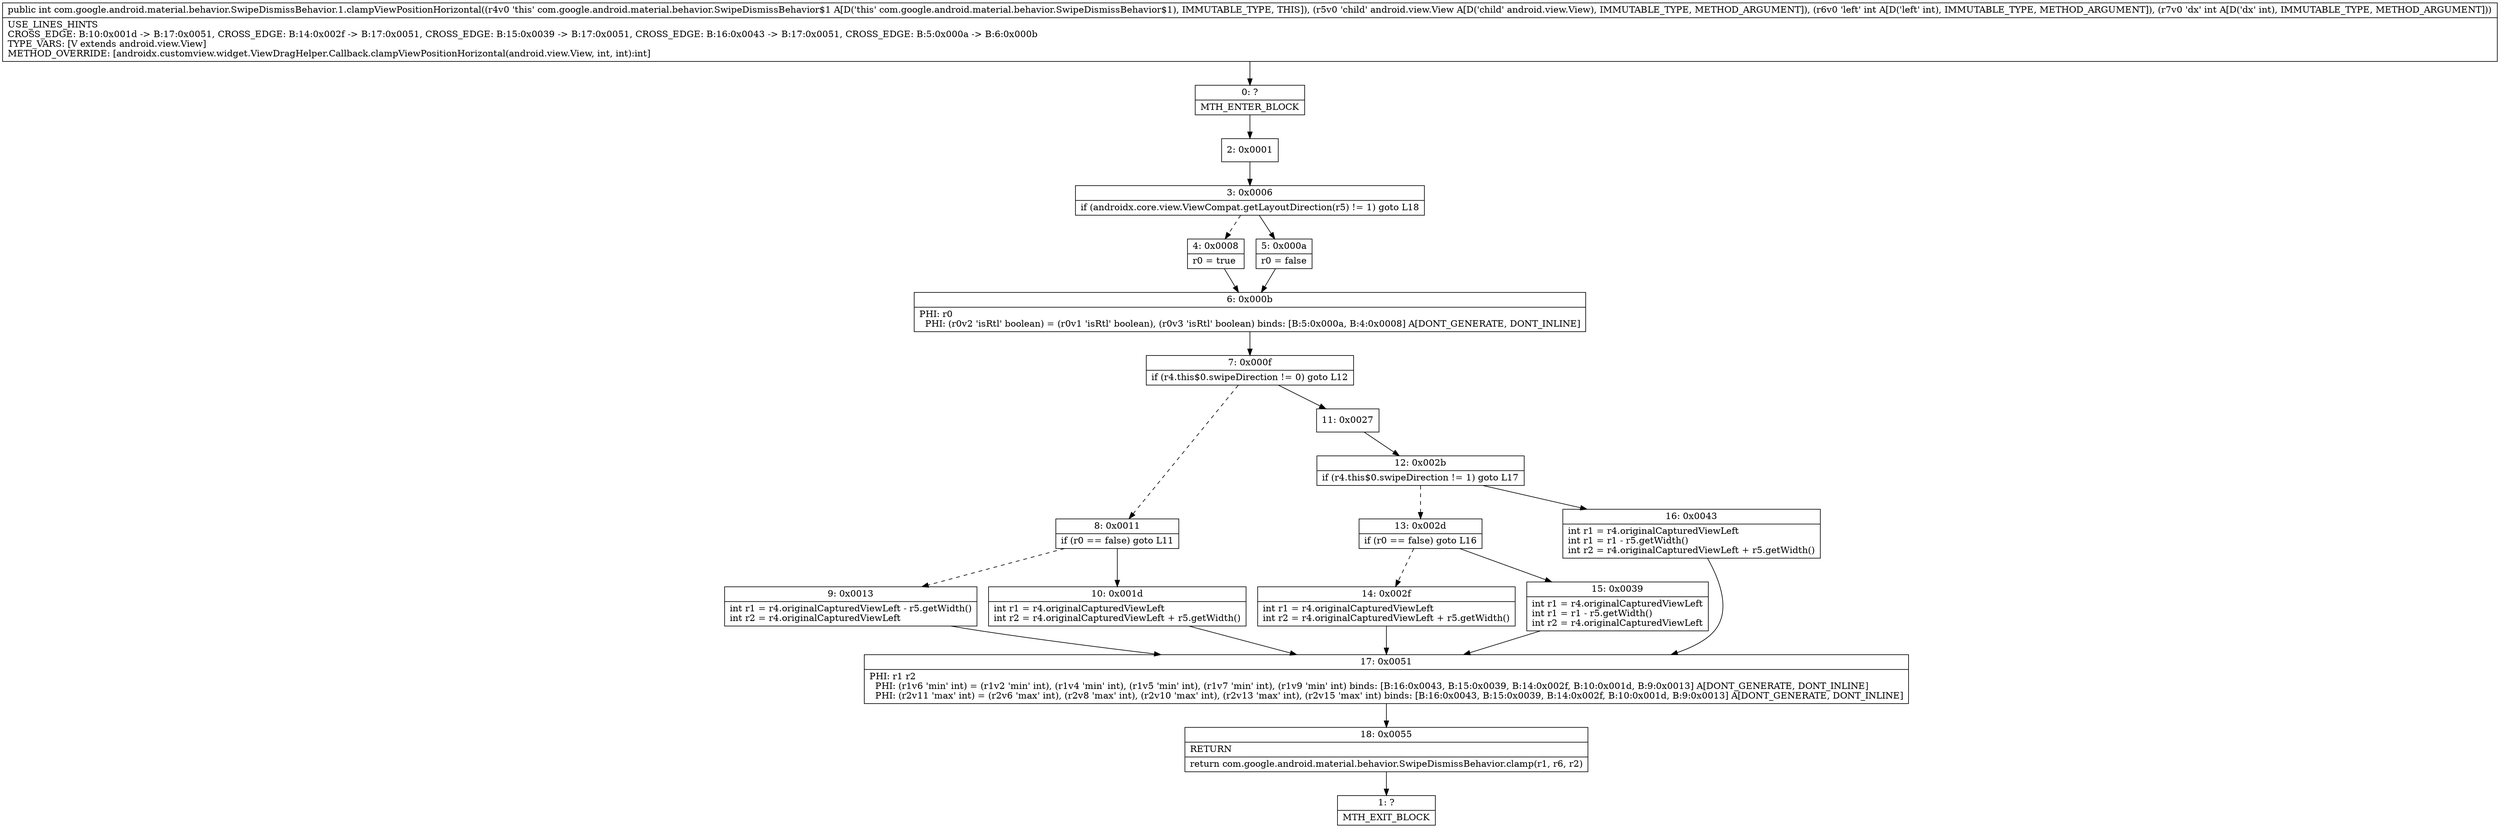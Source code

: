 digraph "CFG forcom.google.android.material.behavior.SwipeDismissBehavior.1.clampViewPositionHorizontal(Landroid\/view\/View;II)I" {
Node_0 [shape=record,label="{0\:\ ?|MTH_ENTER_BLOCK\l}"];
Node_2 [shape=record,label="{2\:\ 0x0001}"];
Node_3 [shape=record,label="{3\:\ 0x0006|if (androidx.core.view.ViewCompat.getLayoutDirection(r5) != 1) goto L18\l}"];
Node_4 [shape=record,label="{4\:\ 0x0008|r0 = true\l}"];
Node_6 [shape=record,label="{6\:\ 0x000b|PHI: r0 \l  PHI: (r0v2 'isRtl' boolean) = (r0v1 'isRtl' boolean), (r0v3 'isRtl' boolean) binds: [B:5:0x000a, B:4:0x0008] A[DONT_GENERATE, DONT_INLINE]\l}"];
Node_7 [shape=record,label="{7\:\ 0x000f|if (r4.this$0.swipeDirection != 0) goto L12\l}"];
Node_8 [shape=record,label="{8\:\ 0x0011|if (r0 == false) goto L11\l}"];
Node_9 [shape=record,label="{9\:\ 0x0013|int r1 = r4.originalCapturedViewLeft \- r5.getWidth()\lint r2 = r4.originalCapturedViewLeft\l}"];
Node_17 [shape=record,label="{17\:\ 0x0051|PHI: r1 r2 \l  PHI: (r1v6 'min' int) = (r1v2 'min' int), (r1v4 'min' int), (r1v5 'min' int), (r1v7 'min' int), (r1v9 'min' int) binds: [B:16:0x0043, B:15:0x0039, B:14:0x002f, B:10:0x001d, B:9:0x0013] A[DONT_GENERATE, DONT_INLINE]\l  PHI: (r2v11 'max' int) = (r2v6 'max' int), (r2v8 'max' int), (r2v10 'max' int), (r2v13 'max' int), (r2v15 'max' int) binds: [B:16:0x0043, B:15:0x0039, B:14:0x002f, B:10:0x001d, B:9:0x0013] A[DONT_GENERATE, DONT_INLINE]\l}"];
Node_18 [shape=record,label="{18\:\ 0x0055|RETURN\l|return com.google.android.material.behavior.SwipeDismissBehavior.clamp(r1, r6, r2)\l}"];
Node_1 [shape=record,label="{1\:\ ?|MTH_EXIT_BLOCK\l}"];
Node_10 [shape=record,label="{10\:\ 0x001d|int r1 = r4.originalCapturedViewLeft\lint r2 = r4.originalCapturedViewLeft + r5.getWidth()\l}"];
Node_11 [shape=record,label="{11\:\ 0x0027}"];
Node_12 [shape=record,label="{12\:\ 0x002b|if (r4.this$0.swipeDirection != 1) goto L17\l}"];
Node_13 [shape=record,label="{13\:\ 0x002d|if (r0 == false) goto L16\l}"];
Node_14 [shape=record,label="{14\:\ 0x002f|int r1 = r4.originalCapturedViewLeft\lint r2 = r4.originalCapturedViewLeft + r5.getWidth()\l}"];
Node_15 [shape=record,label="{15\:\ 0x0039|int r1 = r4.originalCapturedViewLeft\lint r1 = r1 \- r5.getWidth()\lint r2 = r4.originalCapturedViewLeft\l}"];
Node_16 [shape=record,label="{16\:\ 0x0043|int r1 = r4.originalCapturedViewLeft\lint r1 = r1 \- r5.getWidth()\lint r2 = r4.originalCapturedViewLeft + r5.getWidth()\l}"];
Node_5 [shape=record,label="{5\:\ 0x000a|r0 = false\l}"];
MethodNode[shape=record,label="{public int com.google.android.material.behavior.SwipeDismissBehavior.1.clampViewPositionHorizontal((r4v0 'this' com.google.android.material.behavior.SwipeDismissBehavior$1 A[D('this' com.google.android.material.behavior.SwipeDismissBehavior$1), IMMUTABLE_TYPE, THIS]), (r5v0 'child' android.view.View A[D('child' android.view.View), IMMUTABLE_TYPE, METHOD_ARGUMENT]), (r6v0 'left' int A[D('left' int), IMMUTABLE_TYPE, METHOD_ARGUMENT]), (r7v0 'dx' int A[D('dx' int), IMMUTABLE_TYPE, METHOD_ARGUMENT]))  | USE_LINES_HINTS\lCROSS_EDGE: B:10:0x001d \-\> B:17:0x0051, CROSS_EDGE: B:14:0x002f \-\> B:17:0x0051, CROSS_EDGE: B:15:0x0039 \-\> B:17:0x0051, CROSS_EDGE: B:16:0x0043 \-\> B:17:0x0051, CROSS_EDGE: B:5:0x000a \-\> B:6:0x000b\lTYPE_VARS: [V extends android.view.View]\lMETHOD_OVERRIDE: [androidx.customview.widget.ViewDragHelper.Callback.clampViewPositionHorizontal(android.view.View, int, int):int]\l}"];
MethodNode -> Node_0;Node_0 -> Node_2;
Node_2 -> Node_3;
Node_3 -> Node_4[style=dashed];
Node_3 -> Node_5;
Node_4 -> Node_6;
Node_6 -> Node_7;
Node_7 -> Node_8[style=dashed];
Node_7 -> Node_11;
Node_8 -> Node_9[style=dashed];
Node_8 -> Node_10;
Node_9 -> Node_17;
Node_17 -> Node_18;
Node_18 -> Node_1;
Node_10 -> Node_17;
Node_11 -> Node_12;
Node_12 -> Node_13[style=dashed];
Node_12 -> Node_16;
Node_13 -> Node_14[style=dashed];
Node_13 -> Node_15;
Node_14 -> Node_17;
Node_15 -> Node_17;
Node_16 -> Node_17;
Node_5 -> Node_6;
}

